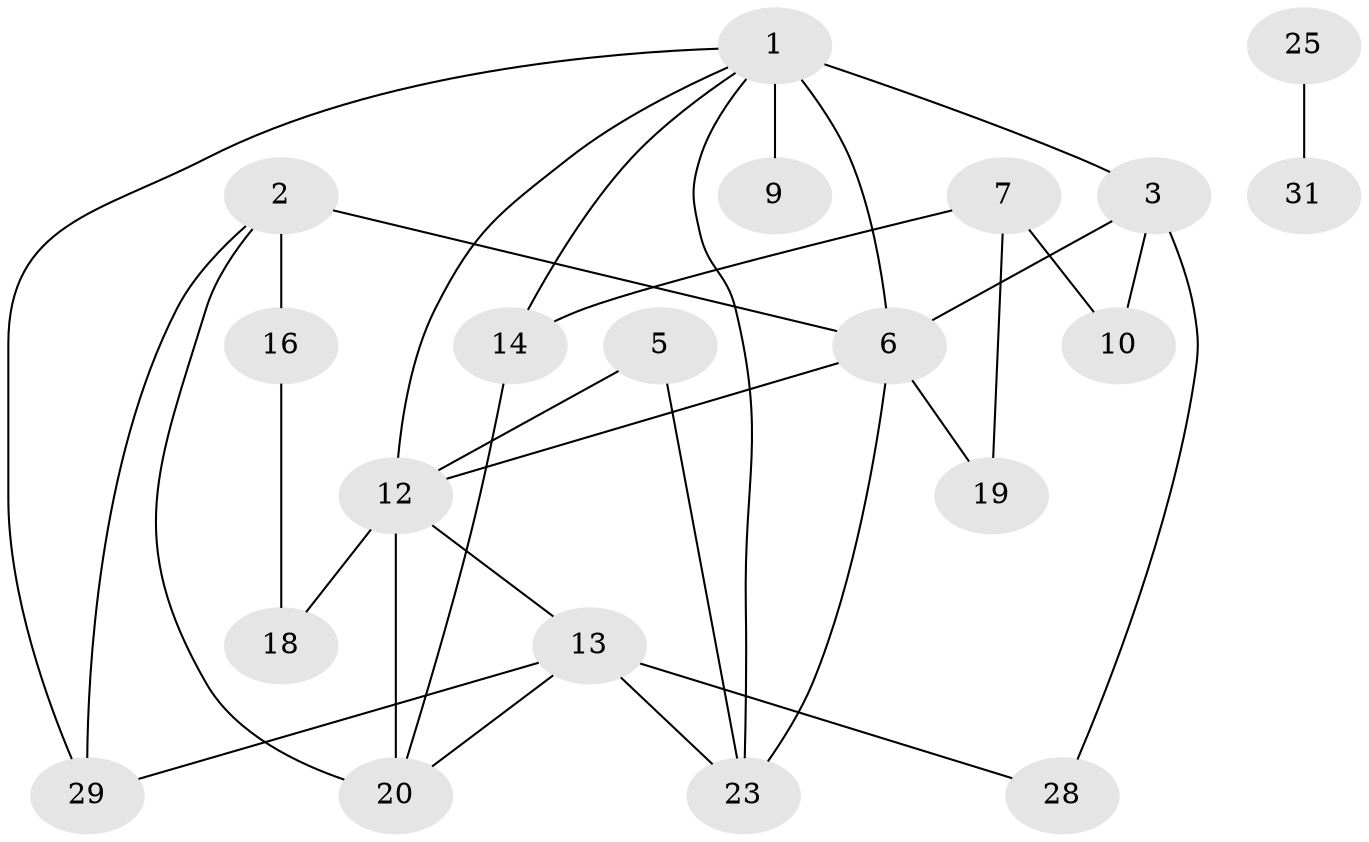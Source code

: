 // original degree distribution, {3: 0.26, 5: 0.07, 1: 0.3, 4: 0.06, 2: 0.23, 0: 0.07, 7: 0.01}
// Generated by graph-tools (version 1.1) at 2025/48/03/04/25 22:48:10]
// undirected, 20 vertices, 32 edges
graph export_dot {
  node [color=gray90,style=filled];
  1;
  2;
  3;
  5;
  6;
  7;
  9;
  10;
  12;
  13;
  14;
  16;
  18;
  19;
  20;
  23;
  25;
  28;
  29;
  31;
  1 -- 3 [weight=5.0];
  1 -- 6 [weight=2.0];
  1 -- 9 [weight=3.0];
  1 -- 12 [weight=3.0];
  1 -- 14 [weight=1.0];
  1 -- 23 [weight=1.0];
  1 -- 29 [weight=1.0];
  2 -- 6 [weight=2.0];
  2 -- 16 [weight=2.0];
  2 -- 20 [weight=2.0];
  2 -- 29 [weight=1.0];
  3 -- 6 [weight=1.0];
  3 -- 10 [weight=1.0];
  3 -- 28 [weight=1.0];
  5 -- 12 [weight=1.0];
  5 -- 23 [weight=1.0];
  6 -- 12 [weight=2.0];
  6 -- 19 [weight=1.0];
  6 -- 23 [weight=1.0];
  7 -- 10 [weight=1.0];
  7 -- 14 [weight=1.0];
  7 -- 19 [weight=1.0];
  12 -- 13 [weight=1.0];
  12 -- 18 [weight=1.0];
  12 -- 20 [weight=2.0];
  13 -- 20 [weight=1.0];
  13 -- 23 [weight=1.0];
  13 -- 28 [weight=1.0];
  13 -- 29 [weight=1.0];
  14 -- 20 [weight=1.0];
  16 -- 18 [weight=1.0];
  25 -- 31 [weight=1.0];
}
